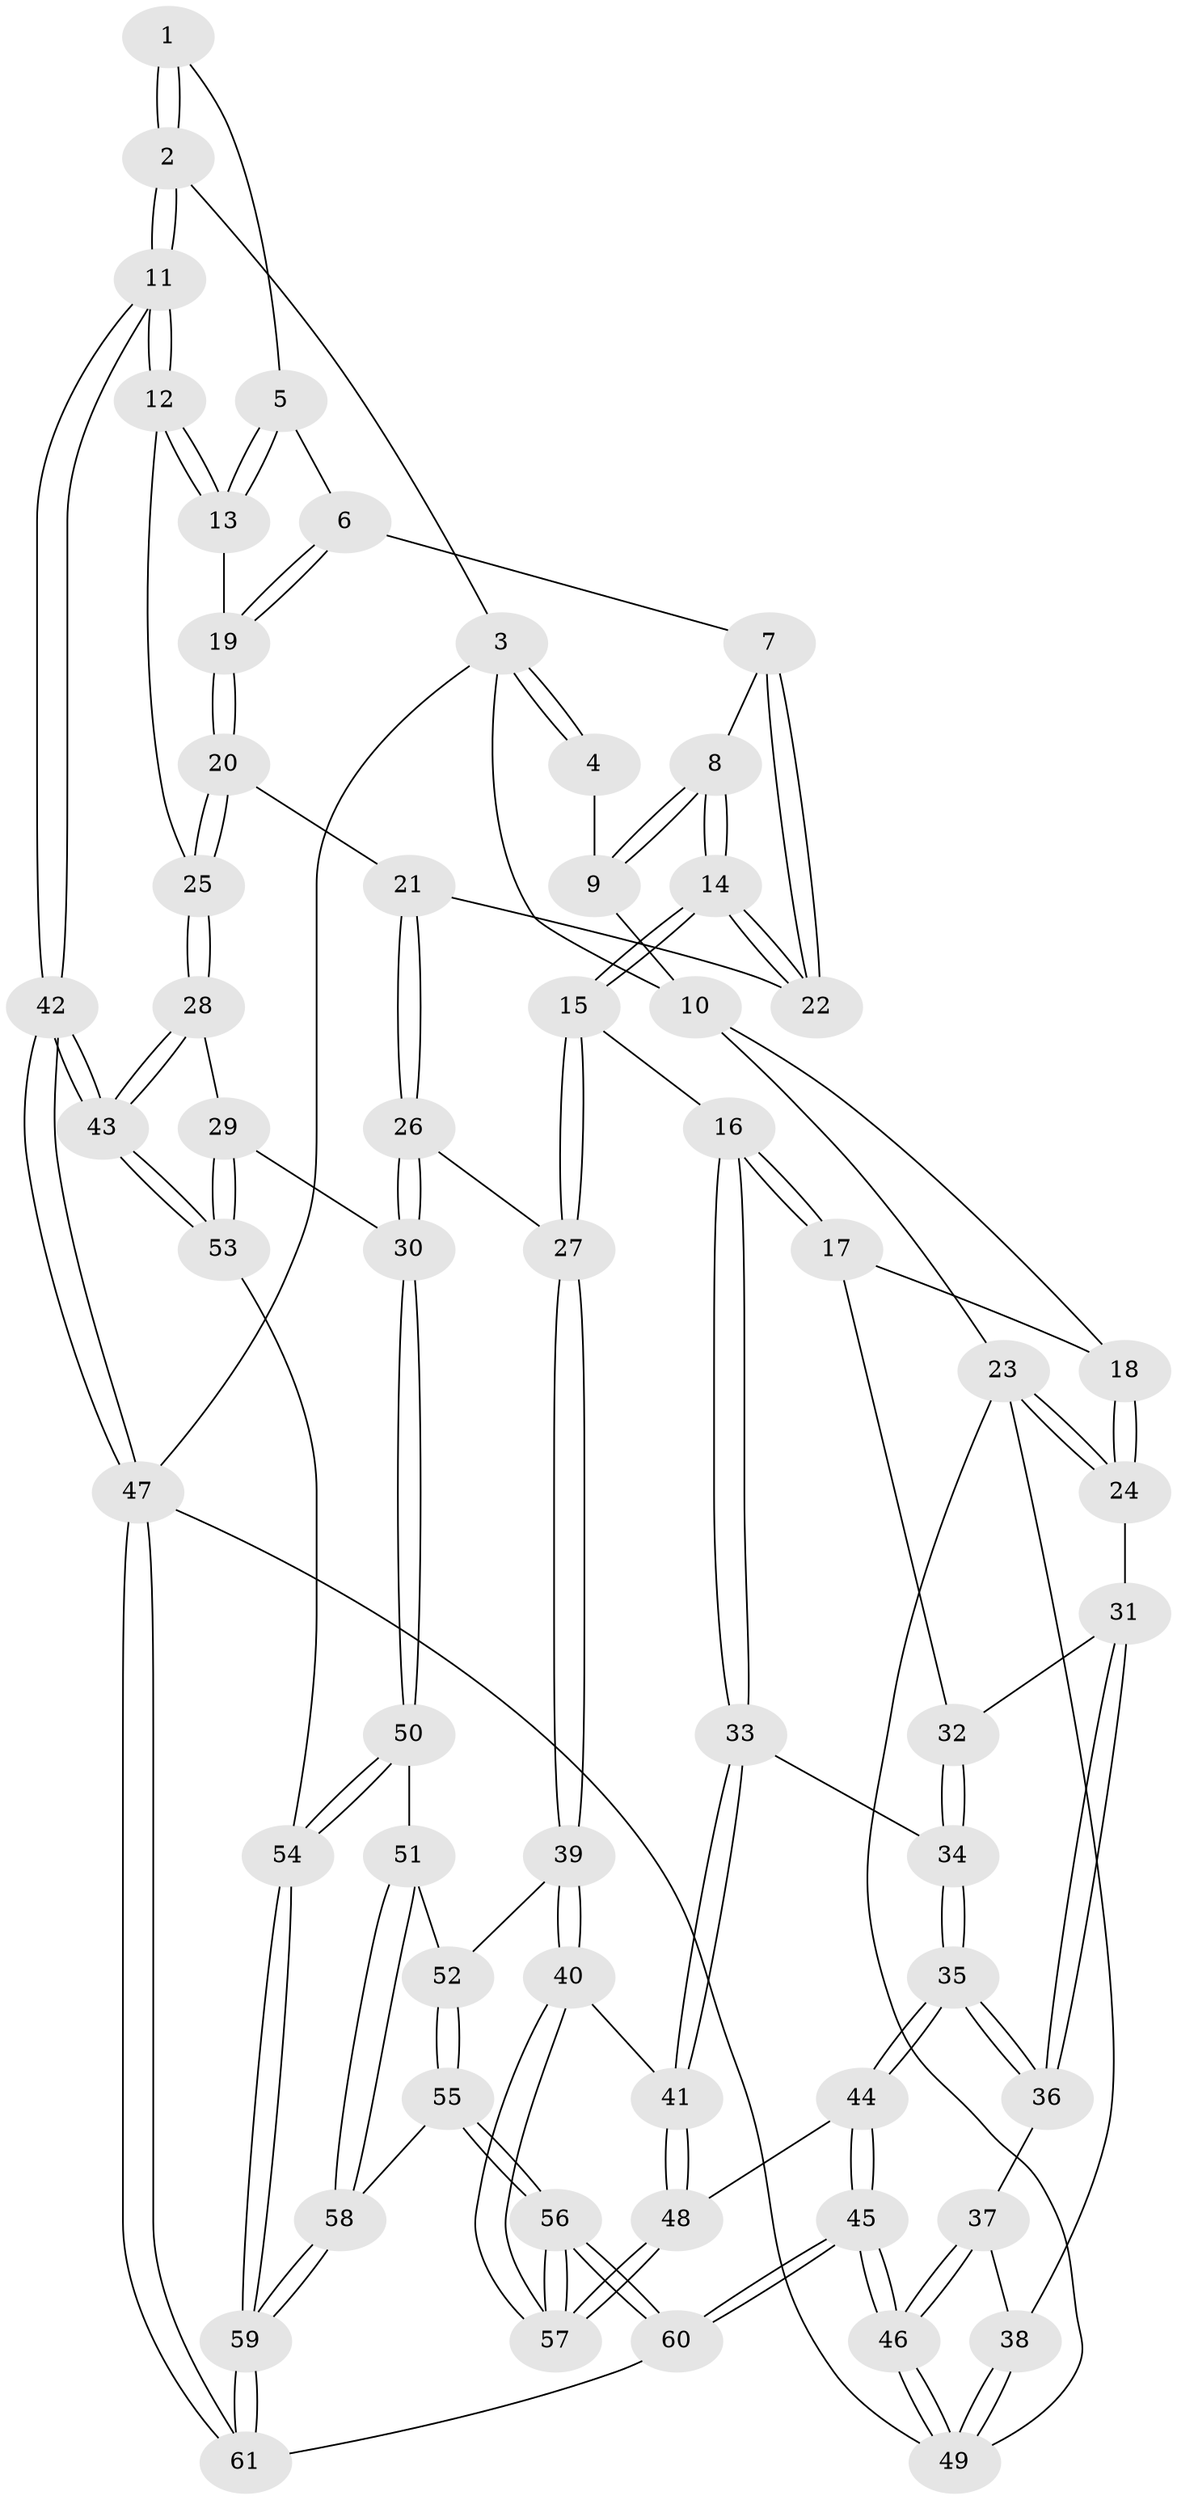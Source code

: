 // Generated by graph-tools (version 1.1) at 2025/16/03/09/25 04:16:50]
// undirected, 61 vertices, 149 edges
graph export_dot {
graph [start="1"]
  node [color=gray90,style=filled];
  1 [pos="+0.940034982223041+0.13291302192430476"];
  2 [pos="+1+0"];
  3 [pos="+1+0"];
  4 [pos="+0.5365549114005588+0"];
  5 [pos="+0.9139858441069655+0.16995478963016408"];
  6 [pos="+0.6865021168101787+0.16847732031032872"];
  7 [pos="+0.6604596166321557+0.15004488409129144"];
  8 [pos="+0.6224250627039322+0.11360360592254654"];
  9 [pos="+0.5268438974421099+0"];
  10 [pos="+0.38032615285797355+0"];
  11 [pos="+1+0.407911377182648"];
  12 [pos="+1+0.41524097541002986"];
  13 [pos="+0.8875987768544787+0.2828730072867012"];
  14 [pos="+0.5533440600816859+0.4141712827787006"];
  15 [pos="+0.5521244561896985+0.4152869103475942"];
  16 [pos="+0.5270929471974287+0.4193295484195173"];
  17 [pos="+0.3030613359043197+0.2857256105788068"];
  18 [pos="+0.3203345854526365+0.03812440846913224"];
  19 [pos="+0.7919188106755746+0.30595110441902973"];
  20 [pos="+0.7711303535672899+0.3492832473662901"];
  21 [pos="+0.7315016451144745+0.3840838744362441"];
  22 [pos="+0.6740863872552926+0.3823959727429237"];
  23 [pos="+0+0.2531658875600867"];
  24 [pos="+0+0.25132249432624393"];
  25 [pos="+0.9167020231253302+0.4890952328509559"];
  26 [pos="+0.7823207575366532+0.5889063112670914"];
  27 [pos="+0.6746518356327708+0.5752837832325748"];
  28 [pos="+0.8588459931280413+0.5618823253245083"];
  29 [pos="+0.7926116394344767+0.5940662206935471"];
  30 [pos="+0.7917929709294226+0.5943995315239377"];
  31 [pos="+0.23927108832138896+0.35786542071505173"];
  32 [pos="+0.25539016381711166+0.3480074156691015"];
  33 [pos="+0.4458852601589481+0.5880824088727665"];
  34 [pos="+0.34925722301086565+0.5402871903278508"];
  35 [pos="+0.21156872646591285+0.6435360445765173"];
  36 [pos="+0.147108807912066+0.49187120030367104"];
  37 [pos="+0.12112892474730334+0.49612569407636004"];
  38 [pos="+0+0.4761579455516709"];
  39 [pos="+0.5526018107035829+0.666962297028008"];
  40 [pos="+0.47762047394074064+0.657426343107796"];
  41 [pos="+0.4591595801209865+0.6432627581408794"];
  42 [pos="+1+0.8571565772264103"];
  43 [pos="+1+0.8442833641692739"];
  44 [pos="+0.21137357264339873+0.7402375842164088"];
  45 [pos="+0+1"];
  46 [pos="+0+1"];
  47 [pos="+1+1"];
  48 [pos="+0.30986188170984347+0.7185071076364814"];
  49 [pos="+0+1"];
  50 [pos="+0.785521106347371+0.7320404530163932"];
  51 [pos="+0.7207662802363946+0.7573830237204248"];
  52 [pos="+0.5644905164744254+0.6839875348611838"];
  53 [pos="+1+0.8256241485221338"];
  54 [pos="+0.8463016167222388+0.809299213868929"];
  55 [pos="+0.6043662034347309+0.8728836799009544"];
  56 [pos="+0.4694157074230517+0.879969879928158"];
  57 [pos="+0.46398898612618766+0.8504259511108565"];
  58 [pos="+0.6047316188254669+0.8730177441278724"];
  59 [pos="+0.7383698490012822+1"];
  60 [pos="+0.10981235874587487+1"];
  61 [pos="+0.7598740740590696+1"];
  1 -- 2;
  1 -- 2;
  1 -- 5;
  2 -- 3;
  2 -- 11;
  2 -- 11;
  3 -- 4;
  3 -- 4;
  3 -- 10;
  3 -- 47;
  4 -- 9;
  5 -- 6;
  5 -- 13;
  5 -- 13;
  6 -- 7;
  6 -- 19;
  6 -- 19;
  7 -- 8;
  7 -- 22;
  7 -- 22;
  8 -- 9;
  8 -- 9;
  8 -- 14;
  8 -- 14;
  9 -- 10;
  10 -- 18;
  10 -- 23;
  11 -- 12;
  11 -- 12;
  11 -- 42;
  11 -- 42;
  12 -- 13;
  12 -- 13;
  12 -- 25;
  13 -- 19;
  14 -- 15;
  14 -- 15;
  14 -- 22;
  14 -- 22;
  15 -- 16;
  15 -- 27;
  15 -- 27;
  16 -- 17;
  16 -- 17;
  16 -- 33;
  16 -- 33;
  17 -- 18;
  17 -- 32;
  18 -- 24;
  18 -- 24;
  19 -- 20;
  19 -- 20;
  20 -- 21;
  20 -- 25;
  20 -- 25;
  21 -- 22;
  21 -- 26;
  21 -- 26;
  23 -- 24;
  23 -- 24;
  23 -- 38;
  23 -- 49;
  24 -- 31;
  25 -- 28;
  25 -- 28;
  26 -- 27;
  26 -- 30;
  26 -- 30;
  27 -- 39;
  27 -- 39;
  28 -- 29;
  28 -- 43;
  28 -- 43;
  29 -- 30;
  29 -- 53;
  29 -- 53;
  30 -- 50;
  30 -- 50;
  31 -- 32;
  31 -- 36;
  31 -- 36;
  32 -- 34;
  32 -- 34;
  33 -- 34;
  33 -- 41;
  33 -- 41;
  34 -- 35;
  34 -- 35;
  35 -- 36;
  35 -- 36;
  35 -- 44;
  35 -- 44;
  36 -- 37;
  37 -- 38;
  37 -- 46;
  37 -- 46;
  38 -- 49;
  38 -- 49;
  39 -- 40;
  39 -- 40;
  39 -- 52;
  40 -- 41;
  40 -- 57;
  40 -- 57;
  41 -- 48;
  41 -- 48;
  42 -- 43;
  42 -- 43;
  42 -- 47;
  42 -- 47;
  43 -- 53;
  43 -- 53;
  44 -- 45;
  44 -- 45;
  44 -- 48;
  45 -- 46;
  45 -- 46;
  45 -- 60;
  45 -- 60;
  46 -- 49;
  46 -- 49;
  47 -- 61;
  47 -- 61;
  47 -- 49;
  48 -- 57;
  48 -- 57;
  50 -- 51;
  50 -- 54;
  50 -- 54;
  51 -- 52;
  51 -- 58;
  51 -- 58;
  52 -- 55;
  52 -- 55;
  53 -- 54;
  54 -- 59;
  54 -- 59;
  55 -- 56;
  55 -- 56;
  55 -- 58;
  56 -- 57;
  56 -- 57;
  56 -- 60;
  56 -- 60;
  58 -- 59;
  58 -- 59;
  59 -- 61;
  59 -- 61;
  60 -- 61;
}
